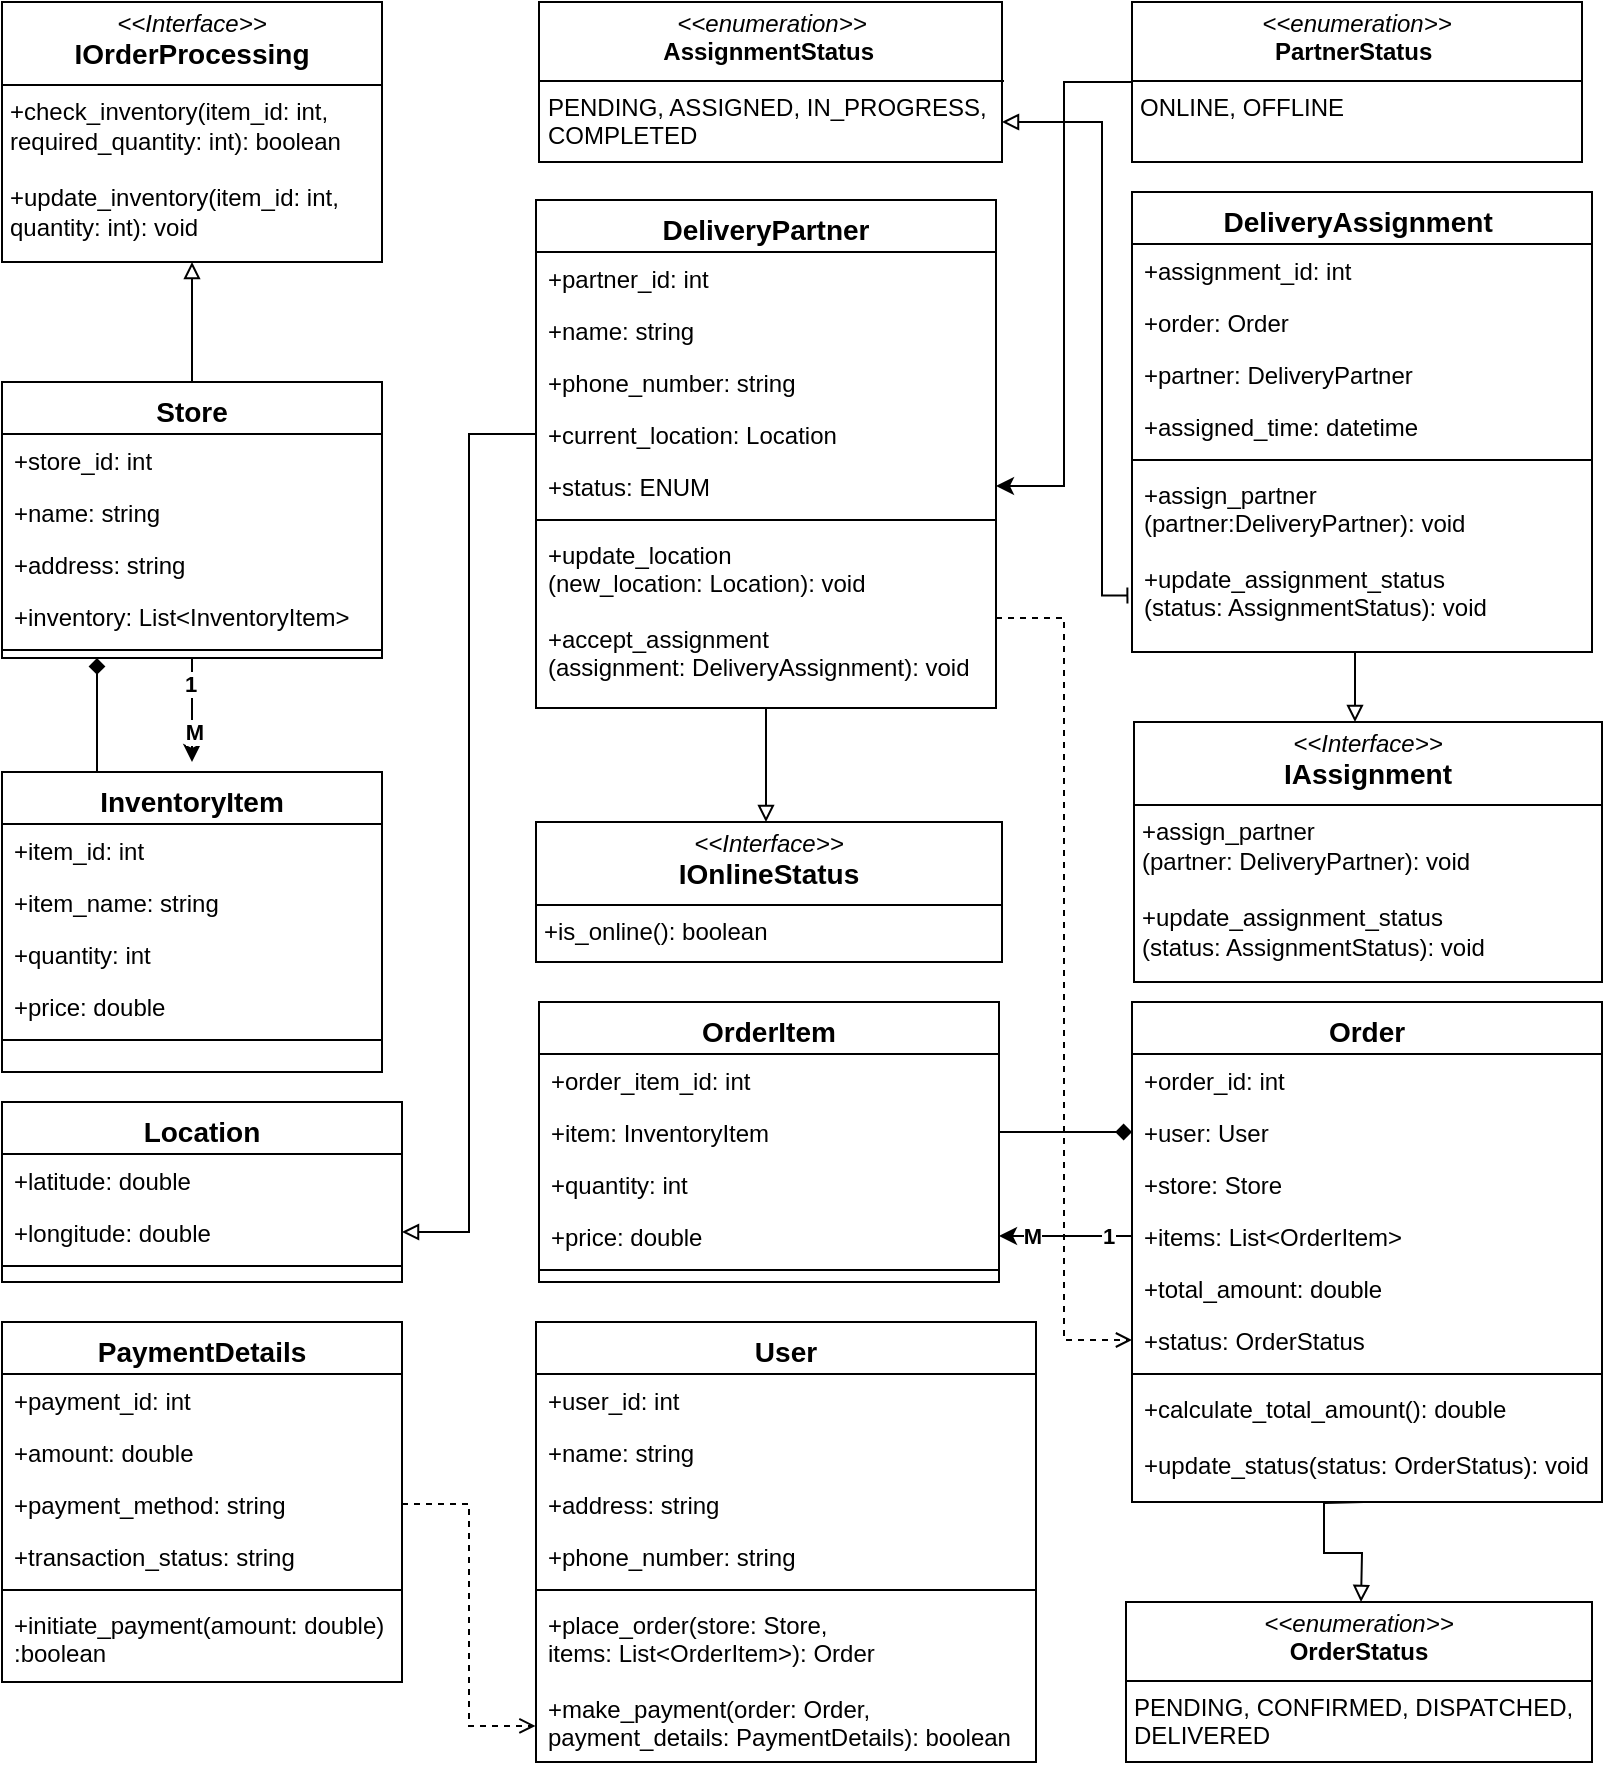 <mxfile version="24.7.6">
  <diagram id="C5RBs43oDa-KdzZeNtuy" name="Page-1">
    <mxGraphModel dx="1050" dy="1726" grid="1" gridSize="10" guides="1" tooltips="1" connect="1" arrows="1" fold="1" page="1" pageScale="1" pageWidth="827" pageHeight="1169" math="0" shadow="0">
      <root>
        <mxCell id="WIyWlLk6GJQsqaUBKTNV-0" />
        <mxCell id="WIyWlLk6GJQsqaUBKTNV-1" parent="WIyWlLk6GJQsqaUBKTNV-0" />
        <mxCell id="lX7KQj4C5IUn8PG3ImDP-73" style="edgeStyle=orthogonalEdgeStyle;rounded=0;orthogonalLoop=1;jettySize=auto;html=1;exitX=0.5;exitY=1;exitDx=0;exitDy=0;" edge="1" parent="WIyWlLk6GJQsqaUBKTNV-1" source="zkfFHV4jXpPFQw0GAbJ--0">
          <mxGeometry relative="1" as="geometry">
            <mxPoint x="295" y="360" as="targetPoint" />
          </mxGeometry>
        </mxCell>
        <mxCell id="lX7KQj4C5IUn8PG3ImDP-74" value="1" style="edgeLabel;html=1;align=center;verticalAlign=middle;resizable=0;points=[];fontStyle=1" vertex="1" connectable="0" parent="lX7KQj4C5IUn8PG3ImDP-73">
          <mxGeometry x="-0.505" y="-1" relative="1" as="geometry">
            <mxPoint as="offset" />
          </mxGeometry>
        </mxCell>
        <mxCell id="lX7KQj4C5IUn8PG3ImDP-75" value="M" style="edgeLabel;html=1;align=center;verticalAlign=middle;resizable=0;points=[];fontStyle=1" vertex="1" connectable="0" parent="lX7KQj4C5IUn8PG3ImDP-73">
          <mxGeometry x="0.429" relative="1" as="geometry">
            <mxPoint as="offset" />
          </mxGeometry>
        </mxCell>
        <mxCell id="lX7KQj4C5IUn8PG3ImDP-90" style="edgeStyle=orthogonalEdgeStyle;rounded=0;orthogonalLoop=1;jettySize=auto;html=1;exitX=0.5;exitY=0;exitDx=0;exitDy=0;entryX=0.5;entryY=1;entryDx=0;entryDy=0;endArrow=block;endFill=0;" edge="1" parent="WIyWlLk6GJQsqaUBKTNV-1" source="zkfFHV4jXpPFQw0GAbJ--0" target="lX7KQj4C5IUn8PG3ImDP-0">
          <mxGeometry relative="1" as="geometry" />
        </mxCell>
        <mxCell id="zkfFHV4jXpPFQw0GAbJ--0" value="Store " style="swimlane;fontStyle=1;align=center;verticalAlign=top;childLayout=stackLayout;horizontal=1;startSize=26;horizontalStack=0;resizeParent=1;resizeLast=0;collapsible=1;marginBottom=0;rounded=0;shadow=0;strokeWidth=1;fontSize=14;" parent="WIyWlLk6GJQsqaUBKTNV-1" vertex="1">
          <mxGeometry x="200" y="170" width="190" height="138" as="geometry">
            <mxRectangle x="230" y="140" width="160" height="26" as="alternateBounds" />
          </mxGeometry>
        </mxCell>
        <mxCell id="zkfFHV4jXpPFQw0GAbJ--1" value="+store_id: int" style="text;align=left;verticalAlign=top;spacingLeft=4;spacingRight=4;overflow=hidden;rotatable=0;points=[[0,0.5],[1,0.5]];portConstraint=eastwest;" parent="zkfFHV4jXpPFQw0GAbJ--0" vertex="1">
          <mxGeometry y="26" width="190" height="26" as="geometry" />
        </mxCell>
        <mxCell id="zkfFHV4jXpPFQw0GAbJ--2" value="+name: string" style="text;align=left;verticalAlign=top;spacingLeft=4;spacingRight=4;overflow=hidden;rotatable=0;points=[[0,0.5],[1,0.5]];portConstraint=eastwest;rounded=0;shadow=0;html=0;" parent="zkfFHV4jXpPFQw0GAbJ--0" vertex="1">
          <mxGeometry y="52" width="190" height="26" as="geometry" />
        </mxCell>
        <mxCell id="zkfFHV4jXpPFQw0GAbJ--3" value="+address: string" style="text;align=left;verticalAlign=top;spacingLeft=4;spacingRight=4;overflow=hidden;rotatable=0;points=[[0,0.5],[1,0.5]];portConstraint=eastwest;rounded=0;shadow=0;html=0;" parent="zkfFHV4jXpPFQw0GAbJ--0" vertex="1">
          <mxGeometry y="78" width="190" height="26" as="geometry" />
        </mxCell>
        <mxCell id="lX7KQj4C5IUn8PG3ImDP-1" value="+inventory: List&lt;InventoryItem&gt;" style="text;align=left;verticalAlign=top;spacingLeft=4;spacingRight=4;overflow=hidden;rotatable=0;points=[[0,0.5],[1,0.5]];portConstraint=eastwest;rounded=0;shadow=0;html=0;" vertex="1" parent="zkfFHV4jXpPFQw0GAbJ--0">
          <mxGeometry y="104" width="190" height="26" as="geometry" />
        </mxCell>
        <mxCell id="zkfFHV4jXpPFQw0GAbJ--4" value="" style="line;html=1;strokeWidth=1;align=left;verticalAlign=middle;spacingTop=-1;spacingLeft=3;spacingRight=3;rotatable=0;labelPosition=right;points=[];portConstraint=eastwest;" parent="zkfFHV4jXpPFQw0GAbJ--0" vertex="1">
          <mxGeometry y="130" width="190" height="8" as="geometry" />
        </mxCell>
        <mxCell id="lX7KQj4C5IUn8PG3ImDP-81" style="edgeStyle=orthogonalEdgeStyle;rounded=0;orthogonalLoop=1;jettySize=auto;html=1;exitX=0.25;exitY=0;exitDx=0;exitDy=0;endArrow=diamond;endFill=1;entryX=0.25;entryY=1;entryDx=0;entryDy=0;" edge="1" parent="WIyWlLk6GJQsqaUBKTNV-1" source="zkfFHV4jXpPFQw0GAbJ--17" target="zkfFHV4jXpPFQw0GAbJ--0">
          <mxGeometry relative="1" as="geometry">
            <mxPoint x="243" y="330" as="targetPoint" />
          </mxGeometry>
        </mxCell>
        <mxCell id="zkfFHV4jXpPFQw0GAbJ--17" value="InventoryItem " style="swimlane;fontStyle=1;align=center;verticalAlign=top;childLayout=stackLayout;horizontal=1;startSize=26;horizontalStack=0;resizeParent=1;resizeLast=0;collapsible=1;marginBottom=0;rounded=0;shadow=0;strokeWidth=1;fontSize=14;" parent="WIyWlLk6GJQsqaUBKTNV-1" vertex="1">
          <mxGeometry x="200" y="365" width="190" height="150" as="geometry">
            <mxRectangle x="550" y="140" width="160" height="26" as="alternateBounds" />
          </mxGeometry>
        </mxCell>
        <mxCell id="zkfFHV4jXpPFQw0GAbJ--18" value="+item_id: int" style="text;align=left;verticalAlign=top;spacingLeft=4;spacingRight=4;overflow=hidden;rotatable=0;points=[[0,0.5],[1,0.5]];portConstraint=eastwest;" parent="zkfFHV4jXpPFQw0GAbJ--17" vertex="1">
          <mxGeometry y="26" width="190" height="26" as="geometry" />
        </mxCell>
        <mxCell id="zkfFHV4jXpPFQw0GAbJ--19" value="+item_name: string" style="text;align=left;verticalAlign=top;spacingLeft=4;spacingRight=4;overflow=hidden;rotatable=0;points=[[0,0.5],[1,0.5]];portConstraint=eastwest;rounded=0;shadow=0;html=0;" parent="zkfFHV4jXpPFQw0GAbJ--17" vertex="1">
          <mxGeometry y="52" width="190" height="26" as="geometry" />
        </mxCell>
        <mxCell id="zkfFHV4jXpPFQw0GAbJ--20" value="+quantity: int" style="text;align=left;verticalAlign=top;spacingLeft=4;spacingRight=4;overflow=hidden;rotatable=0;points=[[0,0.5],[1,0.5]];portConstraint=eastwest;rounded=0;shadow=0;html=0;" parent="zkfFHV4jXpPFQw0GAbJ--17" vertex="1">
          <mxGeometry y="78" width="190" height="26" as="geometry" />
        </mxCell>
        <mxCell id="zkfFHV4jXpPFQw0GAbJ--21" value="+price: double" style="text;align=left;verticalAlign=top;spacingLeft=4;spacingRight=4;overflow=hidden;rotatable=0;points=[[0,0.5],[1,0.5]];portConstraint=eastwest;rounded=0;shadow=0;html=0;" parent="zkfFHV4jXpPFQw0GAbJ--17" vertex="1">
          <mxGeometry y="104" width="190" height="26" as="geometry" />
        </mxCell>
        <mxCell id="zkfFHV4jXpPFQw0GAbJ--23" value="" style="line;html=1;strokeWidth=1;align=left;verticalAlign=middle;spacingTop=-1;spacingLeft=3;spacingRight=3;rotatable=0;labelPosition=right;points=[];portConstraint=eastwest;" parent="zkfFHV4jXpPFQw0GAbJ--17" vertex="1">
          <mxGeometry y="130" width="190" height="8" as="geometry" />
        </mxCell>
        <mxCell id="lX7KQj4C5IUn8PG3ImDP-0" value="&lt;p style=&quot;margin:0px;margin-top:4px;text-align:center;&quot;&gt;&lt;i&gt;&amp;lt;&amp;lt;Interface&amp;gt;&amp;gt;&lt;/i&gt;&lt;br&gt;&lt;b&gt;&lt;font style=&quot;font-size: 14px;&quot;&gt;IOrderProcessing&lt;/font&gt;&lt;/b&gt;&lt;br&gt;&lt;/p&gt;&lt;hr size=&quot;1&quot; style=&quot;border-style:solid;&quot;&gt;&lt;p style=&quot;margin:0px;margin-left:4px;&quot;&gt;+check_inventory(item_id: int, required_quantity: int): boolean&lt;br&gt;&lt;/p&gt;&lt;p style=&quot;margin:0px;margin-left:4px;&quot;&gt;&lt;br&gt;&lt;/p&gt;&lt;p style=&quot;margin:0px;margin-left:4px;&quot;&gt;+update_inventory(item_id: int, quantity: int): void&lt;br&gt;&lt;/p&gt;" style="verticalAlign=top;align=left;overflow=fill;html=1;whiteSpace=wrap;" vertex="1" parent="WIyWlLk6GJQsqaUBKTNV-1">
          <mxGeometry x="200" y="-20" width="190" height="130" as="geometry" />
        </mxCell>
        <mxCell id="lX7KQj4C5IUn8PG3ImDP-2" value="&lt;p style=&quot;margin:0px;margin-top:4px;text-align:center;&quot;&gt;&lt;i&gt;&amp;lt;&amp;lt;Interface&amp;gt;&amp;gt;&lt;/i&gt;&lt;br&gt;&lt;b&gt;&lt;font style=&quot;font-size: 14px;&quot;&gt;IOnlineStatus&lt;/font&gt;&lt;/b&gt;&lt;br&gt;&lt;/p&gt;&lt;hr size=&quot;1&quot; style=&quot;border-style:solid;&quot;&gt;&lt;p style=&quot;margin:0px;margin-left:4px;&quot;&gt;+is_online(): boolean&lt;br&gt;&lt;/p&gt;" style="verticalAlign=top;align=left;overflow=fill;html=1;whiteSpace=wrap;" vertex="1" parent="WIyWlLk6GJQsqaUBKTNV-1">
          <mxGeometry x="467" y="390" width="233" height="70" as="geometry" />
        </mxCell>
        <mxCell id="lX7KQj4C5IUn8PG3ImDP-3" value="DeliveryPartner" style="swimlane;fontStyle=1;align=center;verticalAlign=top;childLayout=stackLayout;horizontal=1;startSize=26;horizontalStack=0;resizeParent=1;resizeLast=0;collapsible=1;marginBottom=0;rounded=0;shadow=0;strokeWidth=1;fontSize=14;" vertex="1" parent="WIyWlLk6GJQsqaUBKTNV-1">
          <mxGeometry x="467" y="79" width="230" height="254" as="geometry">
            <mxRectangle x="550" y="140" width="160" height="26" as="alternateBounds" />
          </mxGeometry>
        </mxCell>
        <mxCell id="lX7KQj4C5IUn8PG3ImDP-4" value="+partner_id: int" style="text;align=left;verticalAlign=top;spacingLeft=4;spacingRight=4;overflow=hidden;rotatable=0;points=[[0,0.5],[1,0.5]];portConstraint=eastwest;" vertex="1" parent="lX7KQj4C5IUn8PG3ImDP-3">
          <mxGeometry y="26" width="230" height="26" as="geometry" />
        </mxCell>
        <mxCell id="lX7KQj4C5IUn8PG3ImDP-5" value="+name: string" style="text;align=left;verticalAlign=top;spacingLeft=4;spacingRight=4;overflow=hidden;rotatable=0;points=[[0,0.5],[1,0.5]];portConstraint=eastwest;rounded=0;shadow=0;html=0;" vertex="1" parent="lX7KQj4C5IUn8PG3ImDP-3">
          <mxGeometry y="52" width="230" height="26" as="geometry" />
        </mxCell>
        <mxCell id="lX7KQj4C5IUn8PG3ImDP-6" value="+phone_number: string" style="text;align=left;verticalAlign=top;spacingLeft=4;spacingRight=4;overflow=hidden;rotatable=0;points=[[0,0.5],[1,0.5]];portConstraint=eastwest;rounded=0;shadow=0;html=0;" vertex="1" parent="lX7KQj4C5IUn8PG3ImDP-3">
          <mxGeometry y="78" width="230" height="26" as="geometry" />
        </mxCell>
        <mxCell id="lX7KQj4C5IUn8PG3ImDP-7" value="+current_location: Location" style="text;align=left;verticalAlign=top;spacingLeft=4;spacingRight=4;overflow=hidden;rotatable=0;points=[[0,0.5],[1,0.5]];portConstraint=eastwest;rounded=0;shadow=0;html=0;" vertex="1" parent="lX7KQj4C5IUn8PG3ImDP-3">
          <mxGeometry y="104" width="230" height="26" as="geometry" />
        </mxCell>
        <mxCell id="lX7KQj4C5IUn8PG3ImDP-11" value="+status: ENUM" style="text;align=left;verticalAlign=top;spacingLeft=4;spacingRight=4;overflow=hidden;rotatable=0;points=[[0,0.5],[1,0.5]];portConstraint=eastwest;rounded=0;shadow=0;html=0;" vertex="1" parent="lX7KQj4C5IUn8PG3ImDP-3">
          <mxGeometry y="130" width="230" height="26" as="geometry" />
        </mxCell>
        <mxCell id="lX7KQj4C5IUn8PG3ImDP-8" value="" style="line;html=1;strokeWidth=1;align=left;verticalAlign=middle;spacingTop=-1;spacingLeft=3;spacingRight=3;rotatable=0;labelPosition=right;points=[];portConstraint=eastwest;" vertex="1" parent="lX7KQj4C5IUn8PG3ImDP-3">
          <mxGeometry y="156" width="230" height="8" as="geometry" />
        </mxCell>
        <mxCell id="lX7KQj4C5IUn8PG3ImDP-9" value="+update_location&#xa;(new_location: Location): void&#xa;&#xa;+accept_assignment&#xa;(assignment: DeliveryAssignment): void" style="text;align=left;verticalAlign=top;spacingLeft=4;spacingRight=4;overflow=hidden;rotatable=0;points=[[0,0.5],[1,0.5]];portConstraint=eastwest;" vertex="1" parent="lX7KQj4C5IUn8PG3ImDP-3">
          <mxGeometry y="164" width="230" height="90" as="geometry" />
        </mxCell>
        <mxCell id="lX7KQj4C5IUn8PG3ImDP-88" value="" style="edgeStyle=orthogonalEdgeStyle;rounded=0;orthogonalLoop=1;jettySize=auto;html=1;endArrow=block;endFill=0;" edge="1" parent="WIyWlLk6GJQsqaUBKTNV-1">
          <mxGeometry relative="1" as="geometry">
            <mxPoint x="879" y="305" as="sourcePoint" />
            <mxPoint x="876.5" y="340" as="targetPoint" />
          </mxGeometry>
        </mxCell>
        <mxCell id="lX7KQj4C5IUn8PG3ImDP-13" value="DeliveryAssignment " style="swimlane;fontStyle=1;align=center;verticalAlign=top;childLayout=stackLayout;horizontal=1;startSize=26;horizontalStack=0;resizeParent=1;resizeLast=0;collapsible=1;marginBottom=0;rounded=0;shadow=0;strokeWidth=1;fontSize=14;" vertex="1" parent="WIyWlLk6GJQsqaUBKTNV-1">
          <mxGeometry x="765" y="75" width="230" height="230" as="geometry">
            <mxRectangle x="550" y="140" width="160" height="26" as="alternateBounds" />
          </mxGeometry>
        </mxCell>
        <mxCell id="lX7KQj4C5IUn8PG3ImDP-14" value="+assignment_id: int" style="text;align=left;verticalAlign=top;spacingLeft=4;spacingRight=4;overflow=hidden;rotatable=0;points=[[0,0.5],[1,0.5]];portConstraint=eastwest;" vertex="1" parent="lX7KQj4C5IUn8PG3ImDP-13">
          <mxGeometry y="26" width="230" height="26" as="geometry" />
        </mxCell>
        <mxCell id="lX7KQj4C5IUn8PG3ImDP-15" value="+order: Order" style="text;align=left;verticalAlign=top;spacingLeft=4;spacingRight=4;overflow=hidden;rotatable=0;points=[[0,0.5],[1,0.5]];portConstraint=eastwest;rounded=0;shadow=0;html=0;" vertex="1" parent="lX7KQj4C5IUn8PG3ImDP-13">
          <mxGeometry y="52" width="230" height="26" as="geometry" />
        </mxCell>
        <mxCell id="lX7KQj4C5IUn8PG3ImDP-16" value="+partner: DeliveryPartner" style="text;align=left;verticalAlign=top;spacingLeft=4;spacingRight=4;overflow=hidden;rotatable=0;points=[[0,0.5],[1,0.5]];portConstraint=eastwest;rounded=0;shadow=0;html=0;" vertex="1" parent="lX7KQj4C5IUn8PG3ImDP-13">
          <mxGeometry y="78" width="230" height="26" as="geometry" />
        </mxCell>
        <mxCell id="lX7KQj4C5IUn8PG3ImDP-17" value="+assigned_time: datetime" style="text;align=left;verticalAlign=top;spacingLeft=4;spacingRight=4;overflow=hidden;rotatable=0;points=[[0,0.5],[1,0.5]];portConstraint=eastwest;rounded=0;shadow=0;html=0;" vertex="1" parent="lX7KQj4C5IUn8PG3ImDP-13">
          <mxGeometry y="104" width="230" height="26" as="geometry" />
        </mxCell>
        <mxCell id="lX7KQj4C5IUn8PG3ImDP-20" value="" style="line;html=1;strokeWidth=1;align=left;verticalAlign=middle;spacingTop=-1;spacingLeft=3;spacingRight=3;rotatable=0;labelPosition=right;points=[];portConstraint=eastwest;" vertex="1" parent="lX7KQj4C5IUn8PG3ImDP-13">
          <mxGeometry y="130" width="230" height="8" as="geometry" />
        </mxCell>
        <mxCell id="lX7KQj4C5IUn8PG3ImDP-21" value="+assign_partner&#xa;(partner:DeliveryPartner): void&#xa;&#xa;+update_assignment_status&#xa;(status: AssignmentStatus): void&#xa;" style="text;align=left;verticalAlign=top;spacingLeft=4;spacingRight=4;overflow=hidden;rotatable=0;points=[[0,0.5],[1,0.5]];portConstraint=eastwest;" vertex="1" parent="lX7KQj4C5IUn8PG3ImDP-13">
          <mxGeometry y="138" width="230" height="92" as="geometry" />
        </mxCell>
        <mxCell id="lX7KQj4C5IUn8PG3ImDP-22" value="&lt;p style=&quot;margin:0px;margin-top:4px;text-align:center;&quot;&gt;&lt;i&gt;&amp;lt;&amp;lt;Interface&amp;gt;&amp;gt;&lt;/i&gt;&lt;br&gt;&lt;span style=&quot;font-size: 14px;&quot;&gt;&lt;b&gt;IAssignment&lt;/b&gt;&lt;/span&gt;&lt;br&gt;&lt;/p&gt;&lt;hr size=&quot;1&quot; style=&quot;border-style:solid;&quot;&gt;&lt;p style=&quot;margin:0px;margin-left:4px;&quot;&gt;+assign_partner&lt;br&gt;(partner: DeliveryPartner): void&lt;br&gt;&lt;br&gt;&lt;/p&gt;&lt;p style=&quot;margin:0px;margin-left:4px;&quot;&gt;+update_assignment_status&lt;br&gt;(status: AssignmentStatus): void&lt;/p&gt;" style="verticalAlign=top;align=left;overflow=fill;html=1;whiteSpace=wrap;" vertex="1" parent="WIyWlLk6GJQsqaUBKTNV-1">
          <mxGeometry x="766" y="340" width="234" height="130" as="geometry" />
        </mxCell>
        <mxCell id="lX7KQj4C5IUn8PG3ImDP-87" style="edgeStyle=orthogonalEdgeStyle;rounded=0;orthogonalLoop=1;jettySize=auto;html=1;entryX=0.5;entryY=0;entryDx=0;entryDy=0;endArrow=block;endFill=0;" edge="1" parent="WIyWlLk6GJQsqaUBKTNV-1">
          <mxGeometry relative="1" as="geometry">
            <mxPoint x="881" y="730" as="sourcePoint" />
            <mxPoint x="879.5" y="780" as="targetPoint" />
          </mxGeometry>
        </mxCell>
        <mxCell id="lX7KQj4C5IUn8PG3ImDP-23" value="Order" style="swimlane;fontStyle=1;align=center;verticalAlign=top;childLayout=stackLayout;horizontal=1;startSize=26;horizontalStack=0;resizeParent=1;resizeLast=0;collapsible=1;marginBottom=0;rounded=0;shadow=0;strokeWidth=1;fontSize=14;" vertex="1" parent="WIyWlLk6GJQsqaUBKTNV-1">
          <mxGeometry x="765" y="480" width="235" height="250" as="geometry">
            <mxRectangle x="550" y="140" width="160" height="26" as="alternateBounds" />
          </mxGeometry>
        </mxCell>
        <mxCell id="lX7KQj4C5IUn8PG3ImDP-24" value="+order_id: int" style="text;align=left;verticalAlign=top;spacingLeft=4;spacingRight=4;overflow=hidden;rotatable=0;points=[[0,0.5],[1,0.5]];portConstraint=eastwest;" vertex="1" parent="lX7KQj4C5IUn8PG3ImDP-23">
          <mxGeometry y="26" width="235" height="26" as="geometry" />
        </mxCell>
        <mxCell id="lX7KQj4C5IUn8PG3ImDP-25" value="+user: User" style="text;align=left;verticalAlign=top;spacingLeft=4;spacingRight=4;overflow=hidden;rotatable=0;points=[[0,0.5],[1,0.5]];portConstraint=eastwest;rounded=0;shadow=0;html=0;" vertex="1" parent="lX7KQj4C5IUn8PG3ImDP-23">
          <mxGeometry y="52" width="235" height="26" as="geometry" />
        </mxCell>
        <mxCell id="lX7KQj4C5IUn8PG3ImDP-26" value="+store: Store" style="text;align=left;verticalAlign=top;spacingLeft=4;spacingRight=4;overflow=hidden;rotatable=0;points=[[0,0.5],[1,0.5]];portConstraint=eastwest;rounded=0;shadow=0;html=0;" vertex="1" parent="lX7KQj4C5IUn8PG3ImDP-23">
          <mxGeometry y="78" width="235" height="26" as="geometry" />
        </mxCell>
        <mxCell id="lX7KQj4C5IUn8PG3ImDP-27" value="+items: List&lt;OrderItem&gt;" style="text;align=left;verticalAlign=top;spacingLeft=4;spacingRight=4;overflow=hidden;rotatable=0;points=[[0,0.5],[1,0.5]];portConstraint=eastwest;rounded=0;shadow=0;html=0;" vertex="1" parent="lX7KQj4C5IUn8PG3ImDP-23">
          <mxGeometry y="104" width="235" height="26" as="geometry" />
        </mxCell>
        <mxCell id="lX7KQj4C5IUn8PG3ImDP-28" value="+total_amount: double" style="text;align=left;verticalAlign=top;spacingLeft=4;spacingRight=4;overflow=hidden;rotatable=0;points=[[0,0.5],[1,0.5]];portConstraint=eastwest;rounded=0;shadow=0;html=0;" vertex="1" parent="lX7KQj4C5IUn8PG3ImDP-23">
          <mxGeometry y="130" width="235" height="26" as="geometry" />
        </mxCell>
        <mxCell id="lX7KQj4C5IUn8PG3ImDP-29" value="+status: OrderStatus" style="text;align=left;verticalAlign=top;spacingLeft=4;spacingRight=4;overflow=hidden;rotatable=0;points=[[0,0.5],[1,0.5]];portConstraint=eastwest;rounded=0;shadow=0;html=0;" vertex="1" parent="lX7KQj4C5IUn8PG3ImDP-23">
          <mxGeometry y="156" width="235" height="26" as="geometry" />
        </mxCell>
        <mxCell id="lX7KQj4C5IUn8PG3ImDP-30" value="" style="line;html=1;strokeWidth=1;align=left;verticalAlign=middle;spacingTop=-1;spacingLeft=3;spacingRight=3;rotatable=0;labelPosition=right;points=[];portConstraint=eastwest;" vertex="1" parent="lX7KQj4C5IUn8PG3ImDP-23">
          <mxGeometry y="182" width="235" height="8" as="geometry" />
        </mxCell>
        <mxCell id="lX7KQj4C5IUn8PG3ImDP-31" value="+calculate_total_amount(): double&#xa;&#xa;+update_status(status: OrderStatus): void" style="text;align=left;verticalAlign=top;spacingLeft=4;spacingRight=4;overflow=hidden;rotatable=0;points=[[0,0.5],[1,0.5]];portConstraint=eastwest;" vertex="1" parent="lX7KQj4C5IUn8PG3ImDP-23">
          <mxGeometry y="190" width="235" height="60" as="geometry" />
        </mxCell>
        <mxCell id="lX7KQj4C5IUn8PG3ImDP-32" value="OrderItem" style="swimlane;fontStyle=1;align=center;verticalAlign=top;childLayout=stackLayout;horizontal=1;startSize=26;horizontalStack=0;resizeParent=1;resizeLast=0;collapsible=1;marginBottom=0;rounded=0;shadow=0;strokeWidth=1;fontSize=14;" vertex="1" parent="WIyWlLk6GJQsqaUBKTNV-1">
          <mxGeometry x="468.5" y="480" width="230" height="140" as="geometry">
            <mxRectangle x="550" y="140" width="160" height="26" as="alternateBounds" />
          </mxGeometry>
        </mxCell>
        <mxCell id="lX7KQj4C5IUn8PG3ImDP-33" value="+order_item_id: int" style="text;align=left;verticalAlign=top;spacingLeft=4;spacingRight=4;overflow=hidden;rotatable=0;points=[[0,0.5],[1,0.5]];portConstraint=eastwest;" vertex="1" parent="lX7KQj4C5IUn8PG3ImDP-32">
          <mxGeometry y="26" width="230" height="26" as="geometry" />
        </mxCell>
        <mxCell id="lX7KQj4C5IUn8PG3ImDP-34" value="+item: InventoryItem" style="text;align=left;verticalAlign=top;spacingLeft=4;spacingRight=4;overflow=hidden;rotatable=0;points=[[0,0.5],[1,0.5]];portConstraint=eastwest;rounded=0;shadow=0;html=0;" vertex="1" parent="lX7KQj4C5IUn8PG3ImDP-32">
          <mxGeometry y="52" width="230" height="26" as="geometry" />
        </mxCell>
        <mxCell id="lX7KQj4C5IUn8PG3ImDP-35" value="+quantity: int" style="text;align=left;verticalAlign=top;spacingLeft=4;spacingRight=4;overflow=hidden;rotatable=0;points=[[0,0.5],[1,0.5]];portConstraint=eastwest;rounded=0;shadow=0;html=0;" vertex="1" parent="lX7KQj4C5IUn8PG3ImDP-32">
          <mxGeometry y="78" width="230" height="26" as="geometry" />
        </mxCell>
        <mxCell id="lX7KQj4C5IUn8PG3ImDP-36" value="+price: double" style="text;align=left;verticalAlign=top;spacingLeft=4;spacingRight=4;overflow=hidden;rotatable=0;points=[[0,0.5],[1,0.5]];portConstraint=eastwest;rounded=0;shadow=0;html=0;" vertex="1" parent="lX7KQj4C5IUn8PG3ImDP-32">
          <mxGeometry y="104" width="230" height="26" as="geometry" />
        </mxCell>
        <mxCell id="lX7KQj4C5IUn8PG3ImDP-37" value="" style="line;html=1;strokeWidth=1;align=left;verticalAlign=middle;spacingTop=-1;spacingLeft=3;spacingRight=3;rotatable=0;labelPosition=right;points=[];portConstraint=eastwest;" vertex="1" parent="lX7KQj4C5IUn8PG3ImDP-32">
          <mxGeometry y="130" width="230" height="8" as="geometry" />
        </mxCell>
        <mxCell id="lX7KQj4C5IUn8PG3ImDP-39" value="User" style="swimlane;fontStyle=1;align=center;verticalAlign=top;childLayout=stackLayout;horizontal=1;startSize=26;horizontalStack=0;resizeParent=1;resizeLast=0;collapsible=1;marginBottom=0;rounded=0;shadow=0;strokeWidth=1;fontSize=14;" vertex="1" parent="WIyWlLk6GJQsqaUBKTNV-1">
          <mxGeometry x="467" y="640" width="250" height="220" as="geometry">
            <mxRectangle x="550" y="140" width="160" height="26" as="alternateBounds" />
          </mxGeometry>
        </mxCell>
        <mxCell id="lX7KQj4C5IUn8PG3ImDP-40" value="+user_id: int" style="text;align=left;verticalAlign=top;spacingLeft=4;spacingRight=4;overflow=hidden;rotatable=0;points=[[0,0.5],[1,0.5]];portConstraint=eastwest;" vertex="1" parent="lX7KQj4C5IUn8PG3ImDP-39">
          <mxGeometry y="26" width="250" height="26" as="geometry" />
        </mxCell>
        <mxCell id="lX7KQj4C5IUn8PG3ImDP-41" value="+name: string" style="text;align=left;verticalAlign=top;spacingLeft=4;spacingRight=4;overflow=hidden;rotatable=0;points=[[0,0.5],[1,0.5]];portConstraint=eastwest;rounded=0;shadow=0;html=0;" vertex="1" parent="lX7KQj4C5IUn8PG3ImDP-39">
          <mxGeometry y="52" width="250" height="26" as="geometry" />
        </mxCell>
        <mxCell id="lX7KQj4C5IUn8PG3ImDP-42" value="+address: string" style="text;align=left;verticalAlign=top;spacingLeft=4;spacingRight=4;overflow=hidden;rotatable=0;points=[[0,0.5],[1,0.5]];portConstraint=eastwest;rounded=0;shadow=0;html=0;" vertex="1" parent="lX7KQj4C5IUn8PG3ImDP-39">
          <mxGeometry y="78" width="250" height="26" as="geometry" />
        </mxCell>
        <mxCell id="lX7KQj4C5IUn8PG3ImDP-43" value="+phone_number: string" style="text;align=left;verticalAlign=top;spacingLeft=4;spacingRight=4;overflow=hidden;rotatable=0;points=[[0,0.5],[1,0.5]];portConstraint=eastwest;rounded=0;shadow=0;html=0;" vertex="1" parent="lX7KQj4C5IUn8PG3ImDP-39">
          <mxGeometry y="104" width="250" height="26" as="geometry" />
        </mxCell>
        <mxCell id="lX7KQj4C5IUn8PG3ImDP-46" value="" style="line;html=1;strokeWidth=1;align=left;verticalAlign=middle;spacingTop=-1;spacingLeft=3;spacingRight=3;rotatable=0;labelPosition=right;points=[];portConstraint=eastwest;" vertex="1" parent="lX7KQj4C5IUn8PG3ImDP-39">
          <mxGeometry y="130" width="250" height="8" as="geometry" />
        </mxCell>
        <mxCell id="lX7KQj4C5IUn8PG3ImDP-47" value="+place_order(store: Store, &#xa;items: List&lt;OrderItem&gt;): Order&#xa;&#xa;+make_payment(order: Order, &#xa;payment_details: PaymentDetails): boolean" style="text;align=left;verticalAlign=top;spacingLeft=4;spacingRight=4;overflow=hidden;rotatable=0;points=[[0,0.5],[1,0.5]];portConstraint=eastwest;" vertex="1" parent="lX7KQj4C5IUn8PG3ImDP-39">
          <mxGeometry y="138" width="250" height="82" as="geometry" />
        </mxCell>
        <mxCell id="lX7KQj4C5IUn8PG3ImDP-48" value="Location" style="swimlane;fontStyle=1;align=center;verticalAlign=top;childLayout=stackLayout;horizontal=1;startSize=26;horizontalStack=0;resizeParent=1;resizeLast=0;collapsible=1;marginBottom=0;rounded=0;shadow=0;strokeWidth=1;fontSize=14;" vertex="1" parent="WIyWlLk6GJQsqaUBKTNV-1">
          <mxGeometry x="200" y="530" width="200" height="90" as="geometry">
            <mxRectangle x="550" y="140" width="160" height="26" as="alternateBounds" />
          </mxGeometry>
        </mxCell>
        <mxCell id="lX7KQj4C5IUn8PG3ImDP-49" value="+latitude: double" style="text;align=left;verticalAlign=top;spacingLeft=4;spacingRight=4;overflow=hidden;rotatable=0;points=[[0,0.5],[1,0.5]];portConstraint=eastwest;" vertex="1" parent="lX7KQj4C5IUn8PG3ImDP-48">
          <mxGeometry y="26" width="200" height="26" as="geometry" />
        </mxCell>
        <mxCell id="lX7KQj4C5IUn8PG3ImDP-50" value="+longitude: double" style="text;align=left;verticalAlign=top;spacingLeft=4;spacingRight=4;overflow=hidden;rotatable=0;points=[[0,0.5],[1,0.5]];portConstraint=eastwest;rounded=0;shadow=0;html=0;" vertex="1" parent="lX7KQj4C5IUn8PG3ImDP-48">
          <mxGeometry y="52" width="200" height="26" as="geometry" />
        </mxCell>
        <mxCell id="lX7KQj4C5IUn8PG3ImDP-53" value="" style="line;html=1;strokeWidth=1;align=left;verticalAlign=middle;spacingTop=-1;spacingLeft=3;spacingRight=3;rotatable=0;labelPosition=right;points=[];portConstraint=eastwest;" vertex="1" parent="lX7KQj4C5IUn8PG3ImDP-48">
          <mxGeometry y="78" width="200" height="8" as="geometry" />
        </mxCell>
        <mxCell id="lX7KQj4C5IUn8PG3ImDP-54" value="PaymentDetails" style="swimlane;fontStyle=1;align=center;verticalAlign=top;childLayout=stackLayout;horizontal=1;startSize=26;horizontalStack=0;resizeParent=1;resizeLast=0;collapsible=1;marginBottom=0;rounded=0;shadow=0;strokeWidth=1;fontSize=14;" vertex="1" parent="WIyWlLk6GJQsqaUBKTNV-1">
          <mxGeometry x="200" y="640" width="200" height="180" as="geometry">
            <mxRectangle x="550" y="140" width="160" height="26" as="alternateBounds" />
          </mxGeometry>
        </mxCell>
        <mxCell id="lX7KQj4C5IUn8PG3ImDP-55" value="+payment_id: int" style="text;align=left;verticalAlign=top;spacingLeft=4;spacingRight=4;overflow=hidden;rotatable=0;points=[[0,0.5],[1,0.5]];portConstraint=eastwest;" vertex="1" parent="lX7KQj4C5IUn8PG3ImDP-54">
          <mxGeometry y="26" width="200" height="26" as="geometry" />
        </mxCell>
        <mxCell id="lX7KQj4C5IUn8PG3ImDP-56" value="+amount: double" style="text;align=left;verticalAlign=top;spacingLeft=4;spacingRight=4;overflow=hidden;rotatable=0;points=[[0,0.5],[1,0.5]];portConstraint=eastwest;rounded=0;shadow=0;html=0;" vertex="1" parent="lX7KQj4C5IUn8PG3ImDP-54">
          <mxGeometry y="52" width="200" height="26" as="geometry" />
        </mxCell>
        <mxCell id="lX7KQj4C5IUn8PG3ImDP-57" value="+payment_method: string" style="text;align=left;verticalAlign=top;spacingLeft=4;spacingRight=4;overflow=hidden;rotatable=0;points=[[0,0.5],[1,0.5]];portConstraint=eastwest;rounded=0;shadow=0;html=0;" vertex="1" parent="lX7KQj4C5IUn8PG3ImDP-54">
          <mxGeometry y="78" width="200" height="26" as="geometry" />
        </mxCell>
        <mxCell id="lX7KQj4C5IUn8PG3ImDP-58" value="+transaction_status: string" style="text;align=left;verticalAlign=top;spacingLeft=4;spacingRight=4;overflow=hidden;rotatable=0;points=[[0,0.5],[1,0.5]];portConstraint=eastwest;rounded=0;shadow=0;html=0;" vertex="1" parent="lX7KQj4C5IUn8PG3ImDP-54">
          <mxGeometry y="104" width="200" height="26" as="geometry" />
        </mxCell>
        <mxCell id="lX7KQj4C5IUn8PG3ImDP-61" value="" style="line;html=1;strokeWidth=1;align=left;verticalAlign=middle;spacingTop=-1;spacingLeft=3;spacingRight=3;rotatable=0;labelPosition=right;points=[];portConstraint=eastwest;" vertex="1" parent="lX7KQj4C5IUn8PG3ImDP-54">
          <mxGeometry y="130" width="200" height="8" as="geometry" />
        </mxCell>
        <mxCell id="lX7KQj4C5IUn8PG3ImDP-62" value="+initiate_payment(amount: double)&#xa;:boolean" style="text;align=left;verticalAlign=top;spacingLeft=4;spacingRight=4;overflow=hidden;rotatable=0;points=[[0,0.5],[1,0.5]];portConstraint=eastwest;" vertex="1" parent="lX7KQj4C5IUn8PG3ImDP-54">
          <mxGeometry y="138" width="200" height="42" as="geometry" />
        </mxCell>
        <mxCell id="lX7KQj4C5IUn8PG3ImDP-70" value="&lt;p style=&quot;margin:0px;margin-top:4px;text-align:center;&quot;&gt;&lt;i&gt;&amp;lt;&amp;lt;enumeration&amp;gt;&amp;gt;&lt;/i&gt;&lt;br&gt;&lt;span style=&quot;background-color: initial; text-align: left;&quot;&gt;&lt;b&gt;OrderStatus&lt;/b&gt;&lt;/span&gt;&lt;br&gt;&lt;/p&gt;&lt;hr size=&quot;1&quot; style=&quot;border-style:solid;&quot;&gt;&lt;p style=&quot;margin:0px;margin-left:4px;&quot;&gt;PENDING, CONFIRMED, DISPATCHED, DELIVERED&lt;br&gt;&lt;/p&gt;" style="verticalAlign=top;align=left;overflow=fill;html=1;whiteSpace=wrap;" vertex="1" parent="WIyWlLk6GJQsqaUBKTNV-1">
          <mxGeometry x="762" y="780" width="233" height="80" as="geometry" />
        </mxCell>
        <mxCell id="lX7KQj4C5IUn8PG3ImDP-71" value="&lt;p style=&quot;margin:0px;margin-top:4px;text-align:center;&quot;&gt;&lt;i&gt;&amp;lt;&amp;lt;enumeration&amp;gt;&amp;gt;&lt;/i&gt;&lt;br&gt;&lt;b&gt;AssignmentStatus&amp;nbsp;&lt;/b&gt;&lt;br&gt;&lt;/p&gt;&lt;hr size=&quot;1&quot; style=&quot;border-style:solid;&quot;&gt;&lt;p style=&quot;margin:0px;margin-left:4px;&quot;&gt;PENDING, ASSIGNED, IN_PROGRESS, COMPLETED&lt;br&gt;&lt;/p&gt;" style="verticalAlign=top;align=left;overflow=fill;html=1;whiteSpace=wrap;" vertex="1" parent="WIyWlLk6GJQsqaUBKTNV-1">
          <mxGeometry x="468.5" y="-20" width="231.5" height="80" as="geometry" />
        </mxCell>
        <mxCell id="lX7KQj4C5IUn8PG3ImDP-85" style="edgeStyle=orthogonalEdgeStyle;rounded=0;orthogonalLoop=1;jettySize=auto;html=1;exitX=0;exitY=0.5;exitDx=0;exitDy=0;entryX=1;entryY=0.5;entryDx=0;entryDy=0;" edge="1" parent="WIyWlLk6GJQsqaUBKTNV-1" source="lX7KQj4C5IUn8PG3ImDP-72" target="lX7KQj4C5IUn8PG3ImDP-11">
          <mxGeometry relative="1" as="geometry" />
        </mxCell>
        <mxCell id="lX7KQj4C5IUn8PG3ImDP-72" value="&lt;p style=&quot;margin:0px;margin-top:4px;text-align:center;&quot;&gt;&lt;i&gt;&amp;lt;&amp;lt;enumeration&amp;gt;&amp;gt;&lt;/i&gt;&lt;br&gt;&lt;b&gt;PartnerStatus&amp;nbsp;&lt;/b&gt;&lt;br&gt;&lt;/p&gt;&lt;hr size=&quot;1&quot; style=&quot;border-style:solid;&quot;&gt;&lt;p style=&quot;margin:0px;margin-left:4px;&quot;&gt;ONLINE,&amp;nbsp;&lt;span style=&quot;background-color: initial;&quot;&gt;OFFLINE&lt;/span&gt;&lt;/p&gt;" style="verticalAlign=top;align=left;overflow=fill;html=1;whiteSpace=wrap;" vertex="1" parent="WIyWlLk6GJQsqaUBKTNV-1">
          <mxGeometry x="765" y="-20" width="225" height="80" as="geometry" />
        </mxCell>
        <mxCell id="lX7KQj4C5IUn8PG3ImDP-77" style="edgeStyle=orthogonalEdgeStyle;rounded=0;orthogonalLoop=1;jettySize=auto;html=1;exitX=0;exitY=0.5;exitDx=0;exitDy=0;entryX=1;entryY=0.5;entryDx=0;entryDy=0;" edge="1" parent="WIyWlLk6GJQsqaUBKTNV-1" source="lX7KQj4C5IUn8PG3ImDP-27" target="lX7KQj4C5IUn8PG3ImDP-36">
          <mxGeometry relative="1" as="geometry" />
        </mxCell>
        <mxCell id="lX7KQj4C5IUn8PG3ImDP-78" value="1" style="edgeLabel;html=1;align=center;verticalAlign=middle;resizable=0;points=[];fontStyle=1" vertex="1" connectable="0" parent="lX7KQj4C5IUn8PG3ImDP-77">
          <mxGeometry x="-0.645" relative="1" as="geometry">
            <mxPoint as="offset" />
          </mxGeometry>
        </mxCell>
        <mxCell id="lX7KQj4C5IUn8PG3ImDP-79" value="M" style="edgeLabel;html=1;align=center;verticalAlign=middle;resizable=0;points=[];fontStyle=1" vertex="1" connectable="0" parent="lX7KQj4C5IUn8PG3ImDP-77">
          <mxGeometry x="0.498" relative="1" as="geometry">
            <mxPoint as="offset" />
          </mxGeometry>
        </mxCell>
        <mxCell id="lX7KQj4C5IUn8PG3ImDP-80" style="edgeStyle=orthogonalEdgeStyle;rounded=0;orthogonalLoop=1;jettySize=auto;html=1;endArrow=block;endFill=0;" edge="1" parent="WIyWlLk6GJQsqaUBKTNV-1" source="lX7KQj4C5IUn8PG3ImDP-3">
          <mxGeometry relative="1" as="geometry">
            <mxPoint x="582" y="390" as="targetPoint" />
          </mxGeometry>
        </mxCell>
        <mxCell id="lX7KQj4C5IUn8PG3ImDP-82" style="edgeStyle=orthogonalEdgeStyle;rounded=0;orthogonalLoop=1;jettySize=auto;html=1;exitX=1;exitY=0.5;exitDx=0;exitDy=0;entryX=0;entryY=0.5;entryDx=0;entryDy=0;endArrow=diamond;endFill=1;" edge="1" parent="WIyWlLk6GJQsqaUBKTNV-1" source="lX7KQj4C5IUn8PG3ImDP-34" target="lX7KQj4C5IUn8PG3ImDP-25">
          <mxGeometry relative="1" as="geometry" />
        </mxCell>
        <mxCell id="lX7KQj4C5IUn8PG3ImDP-86" style="edgeStyle=orthogonalEdgeStyle;rounded=0;orthogonalLoop=1;jettySize=auto;html=1;exitX=1;exitY=0.5;exitDx=0;exitDy=0;entryX=0;entryY=0.5;entryDx=0;entryDy=0;dashed=1;endArrow=open;endFill=0;" edge="1" parent="WIyWlLk6GJQsqaUBKTNV-1" source="lX7KQj4C5IUn8PG3ImDP-9" target="lX7KQj4C5IUn8PG3ImDP-29">
          <mxGeometry relative="1" as="geometry" />
        </mxCell>
        <mxCell id="lX7KQj4C5IUn8PG3ImDP-89" style="edgeStyle=orthogonalEdgeStyle;rounded=0;orthogonalLoop=1;jettySize=auto;html=1;exitX=1;exitY=0.75;exitDx=0;exitDy=0;entryX=-0.01;entryY=0.693;entryDx=0;entryDy=0;entryPerimeter=0;endArrow=baseDash;endFill=0;startArrow=block;startFill=0;" edge="1" parent="WIyWlLk6GJQsqaUBKTNV-1" source="lX7KQj4C5IUn8PG3ImDP-71" target="lX7KQj4C5IUn8PG3ImDP-21">
          <mxGeometry relative="1" as="geometry">
            <Array as="points">
              <mxPoint x="750" y="40" />
              <mxPoint x="750" y="277" />
            </Array>
          </mxGeometry>
        </mxCell>
        <mxCell id="lX7KQj4C5IUn8PG3ImDP-83" style="edgeStyle=orthogonalEdgeStyle;rounded=0;orthogonalLoop=1;jettySize=auto;html=1;exitX=1;exitY=0.5;exitDx=0;exitDy=0;endArrow=open;endFill=0;dashed=1;entryX=-0.001;entryY=0.78;entryDx=0;entryDy=0;entryPerimeter=0;" edge="1" parent="WIyWlLk6GJQsqaUBKTNV-1" source="lX7KQj4C5IUn8PG3ImDP-57" target="lX7KQj4C5IUn8PG3ImDP-47">
          <mxGeometry relative="1" as="geometry">
            <mxPoint x="460" y="631" as="targetPoint" />
          </mxGeometry>
        </mxCell>
        <mxCell id="lX7KQj4C5IUn8PG3ImDP-92" style="edgeStyle=orthogonalEdgeStyle;rounded=0;orthogonalLoop=1;jettySize=auto;html=1;exitX=0;exitY=0.5;exitDx=0;exitDy=0;entryX=1;entryY=0.5;entryDx=0;entryDy=0;endArrow=block;endFill=0;" edge="1" parent="WIyWlLk6GJQsqaUBKTNV-1" source="lX7KQj4C5IUn8PG3ImDP-7" target="lX7KQj4C5IUn8PG3ImDP-50">
          <mxGeometry relative="1" as="geometry" />
        </mxCell>
      </root>
    </mxGraphModel>
  </diagram>
</mxfile>
